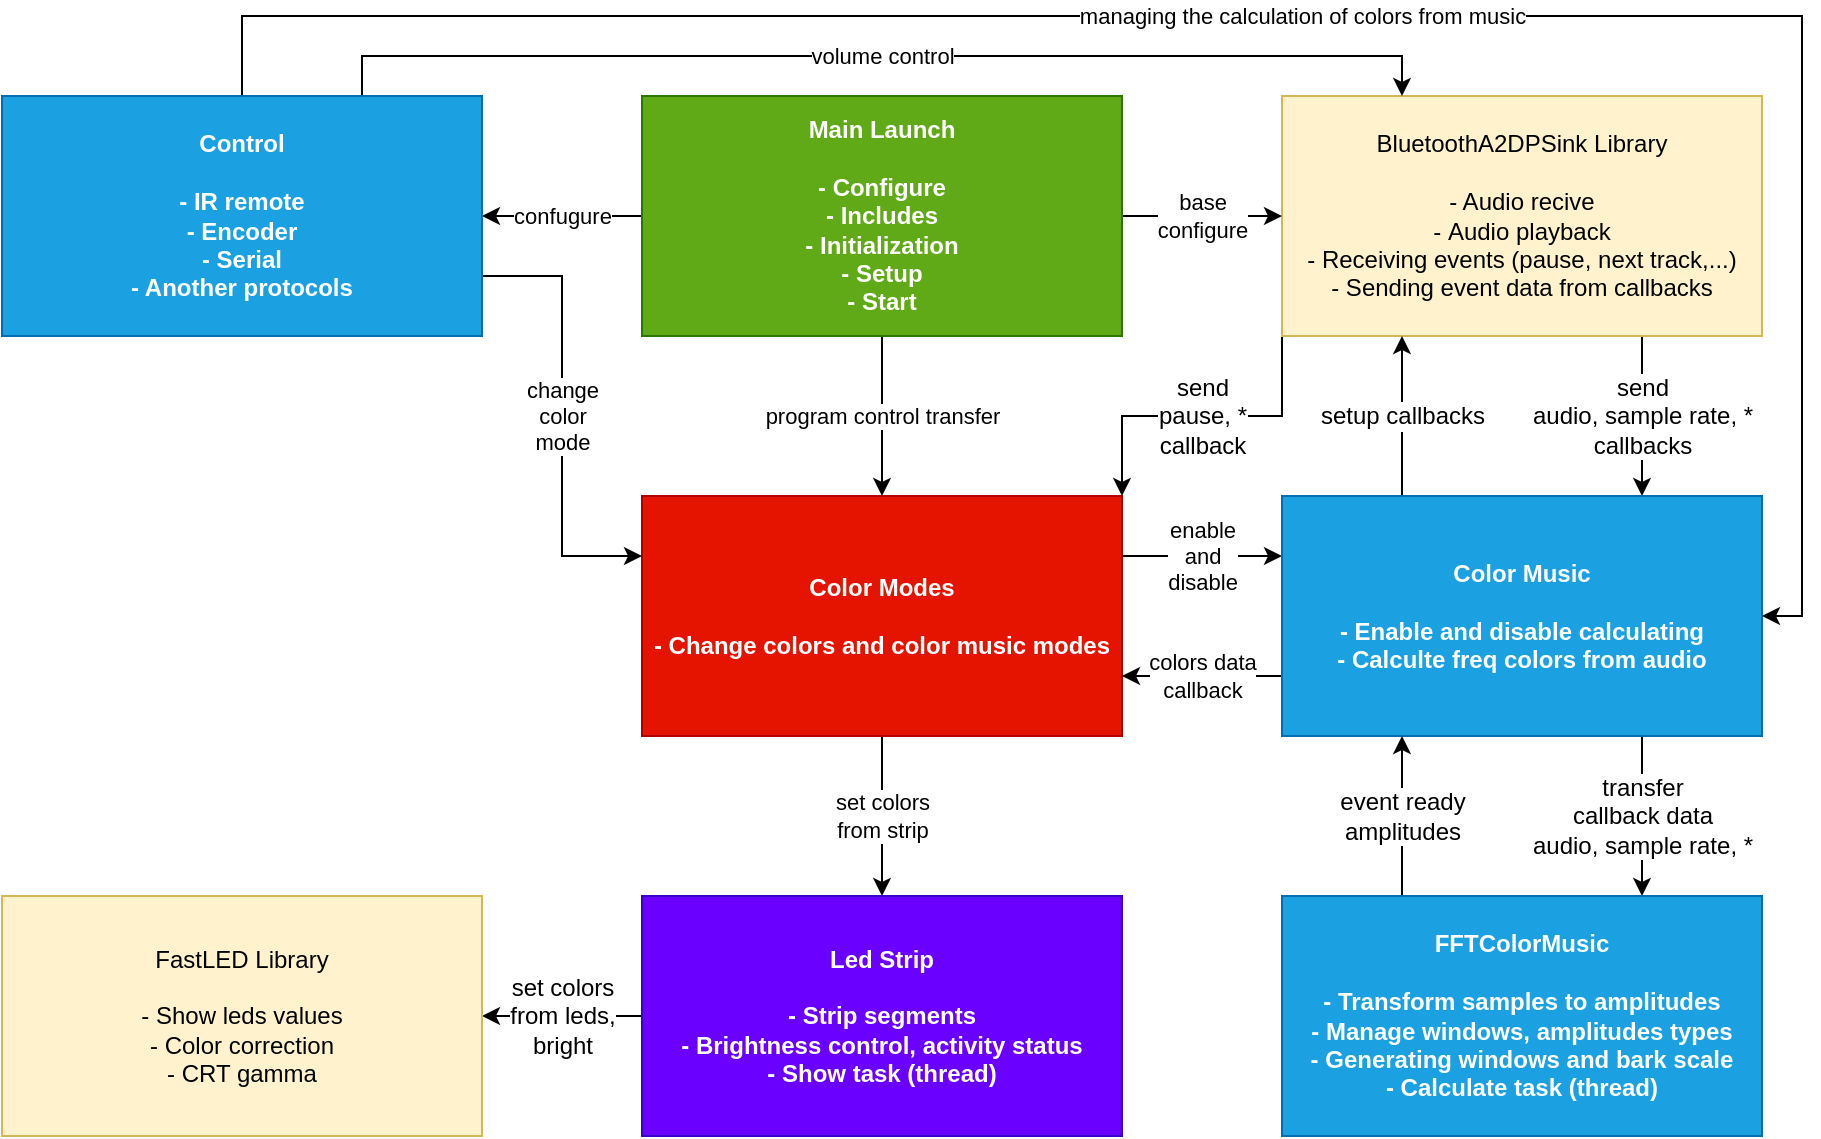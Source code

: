 <mxfile version="20.0.1" type="device"><diagram name=" General system" id="b520641d-4fe3-3701-9064-5fc419738815"><mxGraphModel dx="1038" dy="579" grid="1" gridSize="10" guides="1" tooltips="1" connect="1" arrows="1" fold="1" page="1" pageScale="1" pageWidth="1100" pageHeight="850" background="none" math="0" shadow="0"><root><mxCell id="0"/><mxCell id="1" parent="0"/><mxCell id="VAKNueDWWHDVUzqKKESD-18" value="enable&lt;br&gt;and&lt;br&gt;disable" style="edgeStyle=orthogonalEdgeStyle;rounded=0;orthogonalLoop=1;jettySize=auto;html=1;exitX=1;exitY=0.25;exitDx=0;exitDy=0;entryX=0;entryY=0.25;entryDx=0;entryDy=0;" edge="1" parent="1" source="VAKNueDWWHDVUzqKKESD-1" target="VAKNueDWWHDVUzqKKESD-4"><mxGeometry relative="1" as="geometry"/></mxCell><mxCell id="VAKNueDWWHDVUzqKKESD-23" value="set colors&lt;br&gt;from strip" style="edgeStyle=orthogonalEdgeStyle;rounded=0;orthogonalLoop=1;jettySize=auto;html=1;exitX=0.5;exitY=1;exitDx=0;exitDy=0;entryX=0.5;entryY=0;entryDx=0;entryDy=0;" edge="1" parent="1" source="VAKNueDWWHDVUzqKKESD-1" target="VAKNueDWWHDVUzqKKESD-8"><mxGeometry relative="1" as="geometry"/></mxCell><mxCell id="VAKNueDWWHDVUzqKKESD-1" value="Color Modes&lt;br&gt;&lt;br&gt;- Change colors and color music modes" style="rounded=0;whiteSpace=wrap;html=1;fillColor=#e51400;strokeColor=#B20000;fontStyle=1;fontColor=#ffffff;" vertex="1" parent="1"><mxGeometry x="400" y="360" width="240" height="120" as="geometry"/></mxCell><mxCell id="VAKNueDWWHDVUzqKKESD-34" value="send&lt;br&gt;audio, sample rate, *&lt;br&gt;callbacks" style="edgeStyle=orthogonalEdgeStyle;rounded=0;orthogonalLoop=1;jettySize=auto;html=1;exitX=0.75;exitY=1;exitDx=0;exitDy=0;entryX=0.75;entryY=0;entryDx=0;entryDy=0;fontSize=12;" edge="1" parent="1" source="VAKNueDWWHDVUzqKKESD-2" target="VAKNueDWWHDVUzqKKESD-4"><mxGeometry relative="1" as="geometry"/></mxCell><mxCell id="VAKNueDWWHDVUzqKKESD-43" value="send&lt;br&gt;pause, *&lt;br&gt;callback" style="edgeStyle=orthogonalEdgeStyle;rounded=0;orthogonalLoop=1;jettySize=auto;html=1;exitX=0;exitY=1;exitDx=0;exitDy=0;entryX=1;entryY=0;entryDx=0;entryDy=0;fontSize=12;" edge="1" parent="1" source="VAKNueDWWHDVUzqKKESD-2" target="VAKNueDWWHDVUzqKKESD-1"><mxGeometry relative="1" as="geometry"/></mxCell><mxCell id="VAKNueDWWHDVUzqKKESD-2" value="BluetoothA2DPSink Library&lt;br&gt;&lt;br&gt;- Audio recive&lt;br&gt;-&amp;nbsp;Audio playback&lt;br&gt;-&amp;nbsp;Receiving events (pause, next track,...)&lt;br&gt;- S&lt;span style=&quot;background-color: initial;&quot;&gt;ending event data from callbacks&lt;/span&gt;" style="rounded=0;whiteSpace=wrap;html=1;fillColor=#fff2cc;strokeColor=#d6b656;" vertex="1" parent="1"><mxGeometry x="720" y="160" width="240" height="120" as="geometry"/></mxCell><mxCell id="VAKNueDWWHDVUzqKKESD-19" value="colors data&lt;br&gt;callback" style="edgeStyle=orthogonalEdgeStyle;rounded=0;orthogonalLoop=1;jettySize=auto;html=1;exitX=0;exitY=0.75;exitDx=0;exitDy=0;entryX=1;entryY=0.75;entryDx=0;entryDy=0;" edge="1" parent="1" source="VAKNueDWWHDVUzqKKESD-4" target="VAKNueDWWHDVUzqKKESD-1"><mxGeometry relative="1" as="geometry"/></mxCell><mxCell id="VAKNueDWWHDVUzqKKESD-33" value="setup callbacks" style="edgeStyle=orthogonalEdgeStyle;rounded=0;orthogonalLoop=1;jettySize=auto;html=1;exitX=0.25;exitY=0;exitDx=0;exitDy=0;entryX=0.25;entryY=1;entryDx=0;entryDy=0;fontSize=12;" edge="1" parent="1" source="VAKNueDWWHDVUzqKKESD-4" target="VAKNueDWWHDVUzqKKESD-2"><mxGeometry relative="1" as="geometry"/></mxCell><mxCell id="VAKNueDWWHDVUzqKKESD-36" value="transfer&lt;br&gt;callback data&lt;br&gt;audio, sample rate, *" style="edgeStyle=orthogonalEdgeStyle;rounded=0;orthogonalLoop=1;jettySize=auto;html=1;exitX=0.75;exitY=1;exitDx=0;exitDy=0;entryX=0.75;entryY=0;entryDx=0;entryDy=0;fontSize=12;" edge="1" parent="1" source="VAKNueDWWHDVUzqKKESD-4" target="VAKNueDWWHDVUzqKKESD-6"><mxGeometry relative="1" as="geometry"/></mxCell><mxCell id="VAKNueDWWHDVUzqKKESD-4" value="Color Music&lt;br&gt;&lt;br&gt;- Enable and disable calculating&lt;br&gt;- Calculte freq colors from audio" style="rounded=0;whiteSpace=wrap;html=1;fillColor=#1ba1e2;strokeColor=#006EAF;fontStyle=1;fontColor=#ffffff;" vertex="1" parent="1"><mxGeometry x="720" y="360" width="240" height="120" as="geometry"/></mxCell><mxCell id="VAKNueDWWHDVUzqKKESD-38" value="event ready&lt;br&gt;amplitudes" style="edgeStyle=orthogonalEdgeStyle;rounded=0;orthogonalLoop=1;jettySize=auto;html=1;exitX=0.25;exitY=0;exitDx=0;exitDy=0;entryX=0.25;entryY=1;entryDx=0;entryDy=0;fontSize=12;" edge="1" parent="1" source="VAKNueDWWHDVUzqKKESD-6" target="VAKNueDWWHDVUzqKKESD-4"><mxGeometry relative="1" as="geometry"/></mxCell><mxCell id="VAKNueDWWHDVUzqKKESD-6" value="FFTColorMusic&lt;br&gt;&lt;br&gt;- Transform samples to amplitudes&lt;br&gt;- Manage windows, amplitudes types&lt;br&gt;- Generating windows and bark scale&lt;br&gt;- Calculate task (thread)" style="rounded=0;whiteSpace=wrap;html=1;fillColor=#1ba1e2;strokeColor=#006EAF;fontStyle=1;fontColor=#ffffff;" vertex="1" parent="1"><mxGeometry x="720" y="560" width="240" height="120" as="geometry"/></mxCell><mxCell id="VAKNueDWWHDVUzqKKESD-45" value="set colors&lt;br&gt;from leds,&lt;br&gt;bright" style="edgeStyle=orthogonalEdgeStyle;rounded=0;orthogonalLoop=1;jettySize=auto;html=1;exitX=0;exitY=0.5;exitDx=0;exitDy=0;entryX=1;entryY=0.5;entryDx=0;entryDy=0;fontSize=12;" edge="1" parent="1" source="VAKNueDWWHDVUzqKKESD-8" target="VAKNueDWWHDVUzqKKESD-9"><mxGeometry relative="1" as="geometry"/></mxCell><mxCell id="VAKNueDWWHDVUzqKKESD-8" value="Led Strip&lt;br&gt;&lt;br&gt;- Strip segments&lt;br&gt;- Brightness control, activity status&lt;br&gt;- Show task (thread)" style="rounded=0;whiteSpace=wrap;html=1;fillColor=#6a00ff;strokeColor=#3700CC;fontStyle=1;fontColor=#ffffff;" vertex="1" parent="1"><mxGeometry x="400" y="560" width="240" height="120" as="geometry"/></mxCell><mxCell id="VAKNueDWWHDVUzqKKESD-9" value="FastLED Library&lt;br&gt;&lt;br&gt;- Show leds values&lt;br&gt;- Color correction&lt;br&gt;- CRT gamma" style="rounded=0;whiteSpace=wrap;html=1;fillColor=#fff2cc;strokeColor=#d6b656;" vertex="1" parent="1"><mxGeometry x="80" y="560" width="240" height="120" as="geometry"/></mxCell><mxCell id="VAKNueDWWHDVUzqKKESD-16" value="base&lt;br&gt;configure" style="edgeStyle=orthogonalEdgeStyle;rounded=0;orthogonalLoop=1;jettySize=auto;html=1;exitX=1;exitY=0.5;exitDx=0;exitDy=0;entryX=0;entryY=0.5;entryDx=0;entryDy=0;" edge="1" parent="1" source="VAKNueDWWHDVUzqKKESD-15" target="VAKNueDWWHDVUzqKKESD-2"><mxGeometry relative="1" as="geometry"/></mxCell><mxCell id="VAKNueDWWHDVUzqKKESD-17" value="program control transfer" style="edgeStyle=orthogonalEdgeStyle;rounded=0;orthogonalLoop=1;jettySize=auto;html=1;exitX=0.5;exitY=1;exitDx=0;exitDy=0;entryX=0.5;entryY=0;entryDx=0;entryDy=0;" edge="1" parent="1" source="VAKNueDWWHDVUzqKKESD-15" target="VAKNueDWWHDVUzqKKESD-1"><mxGeometry relative="1" as="geometry"/></mxCell><mxCell id="VAKNueDWWHDVUzqKKESD-26" value="confugure" style="edgeStyle=orthogonalEdgeStyle;rounded=0;orthogonalLoop=1;jettySize=auto;html=1;exitX=0;exitY=0.5;exitDx=0;exitDy=0;entryX=1;entryY=0.5;entryDx=0;entryDy=0;" edge="1" parent="1" source="VAKNueDWWHDVUzqKKESD-15" target="VAKNueDWWHDVUzqKKESD-25"><mxGeometry relative="1" as="geometry"/></mxCell><mxCell id="VAKNueDWWHDVUzqKKESD-15" value="&lt;div style=&quot;&quot;&gt;&lt;font style=&quot;font-size: 12px;&quot;&gt;Main Launch&lt;br&gt;&lt;br&gt;- Configure&lt;/font&gt;&lt;/div&gt;&lt;div style=&quot;&quot;&gt;&lt;font style=&quot;font-size: 12px;&quot;&gt;- Includes&lt;br&gt;- Initialization&lt;/font&gt;&lt;/div&gt;&lt;div style=&quot;&quot;&gt;&lt;font style=&quot;font-size: 12px;&quot;&gt;- Setup&lt;/font&gt;&lt;/div&gt;&lt;div style=&quot;&quot;&gt;&lt;font style=&quot;font-size: 12px;&quot;&gt;- Start&lt;/font&gt;&lt;/div&gt;" style="rounded=0;whiteSpace=wrap;html=1;fillColor=#60a917;strokeColor=#2D7600;fontStyle=1;fontColor=#ffffff;" vertex="1" parent="1"><mxGeometry x="400" y="160" width="240" height="120" as="geometry"/></mxCell><mxCell id="VAKNueDWWHDVUzqKKESD-29" value="change&lt;br&gt;color&lt;br&gt;mode" style="edgeStyle=orthogonalEdgeStyle;rounded=0;orthogonalLoop=1;jettySize=auto;html=1;exitX=1;exitY=0.75;exitDx=0;exitDy=0;entryX=0;entryY=0.25;entryDx=0;entryDy=0;" edge="1" parent="1" source="VAKNueDWWHDVUzqKKESD-25" target="VAKNueDWWHDVUzqKKESD-1"><mxGeometry relative="1" as="geometry"/></mxCell><mxCell id="VAKNueDWWHDVUzqKKESD-30" value="volume control" style="edgeStyle=orthogonalEdgeStyle;rounded=0;orthogonalLoop=1;jettySize=auto;html=1;exitX=0.75;exitY=0;exitDx=0;exitDy=0;entryX=0.25;entryY=0;entryDx=0;entryDy=0;" edge="1" parent="1" source="VAKNueDWWHDVUzqKKESD-25" target="VAKNueDWWHDVUzqKKESD-2"><mxGeometry relative="1" as="geometry"><Array as="points"><mxPoint x="260" y="140"/><mxPoint x="780" y="140"/></Array></mxGeometry></mxCell><mxCell id="VAKNueDWWHDVUzqKKESD-31" value="managing the calculation of colors from music" style="edgeStyle=orthogonalEdgeStyle;rounded=0;orthogonalLoop=1;jettySize=auto;html=1;exitX=0.5;exitY=0;exitDx=0;exitDy=0;entryX=1;entryY=0.5;entryDx=0;entryDy=0;" edge="1" parent="1" source="VAKNueDWWHDVUzqKKESD-25" target="VAKNueDWWHDVUzqKKESD-4"><mxGeometry relative="1" as="geometry"><Array as="points"><mxPoint x="200" y="120"/><mxPoint x="980" y="120"/><mxPoint x="980" y="420"/></Array></mxGeometry></mxCell><mxCell id="VAKNueDWWHDVUzqKKESD-25" value="Control&lt;br&gt;&lt;br&gt;- IR remote&lt;br&gt;- Encoder&lt;br&gt;- Serial&lt;br&gt;- Another protocols" style="rounded=0;whiteSpace=wrap;html=1;fontStyle=1;fillColor=#1ba1e2;fontColor=#ffffff;strokeColor=#006EAF;" vertex="1" parent="1"><mxGeometry x="80" y="160" width="240" height="120" as="geometry"/></mxCell></root></mxGraphModel></diagram></mxfile>
